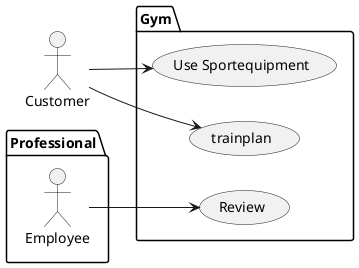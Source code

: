 @startuml
left to right direction
actor Customer as g
package Professional {
  actor Employee as e
}
package Gym {
  usecase "Use Sportequipment" as UC1
  usecase "trainplan" as UC2
  usecase "Review" as UC5
}
e --> UC5
g --> UC1
g --> UC2

@enduml

